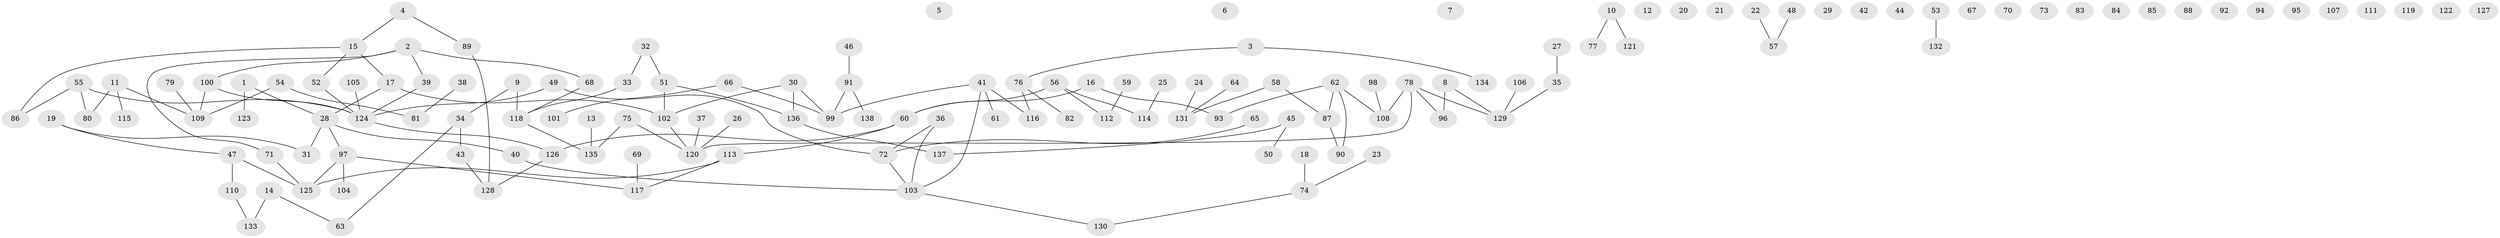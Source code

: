 // Generated by graph-tools (version 1.1) at 2025/39/03/09/25 04:39:45]
// undirected, 138 vertices, 129 edges
graph export_dot {
graph [start="1"]
  node [color=gray90,style=filled];
  1;
  2;
  3;
  4;
  5;
  6;
  7;
  8;
  9;
  10;
  11;
  12;
  13;
  14;
  15;
  16;
  17;
  18;
  19;
  20;
  21;
  22;
  23;
  24;
  25;
  26;
  27;
  28;
  29;
  30;
  31;
  32;
  33;
  34;
  35;
  36;
  37;
  38;
  39;
  40;
  41;
  42;
  43;
  44;
  45;
  46;
  47;
  48;
  49;
  50;
  51;
  52;
  53;
  54;
  55;
  56;
  57;
  58;
  59;
  60;
  61;
  62;
  63;
  64;
  65;
  66;
  67;
  68;
  69;
  70;
  71;
  72;
  73;
  74;
  75;
  76;
  77;
  78;
  79;
  80;
  81;
  82;
  83;
  84;
  85;
  86;
  87;
  88;
  89;
  90;
  91;
  92;
  93;
  94;
  95;
  96;
  97;
  98;
  99;
  100;
  101;
  102;
  103;
  104;
  105;
  106;
  107;
  108;
  109;
  110;
  111;
  112;
  113;
  114;
  115;
  116;
  117;
  118;
  119;
  120;
  121;
  122;
  123;
  124;
  125;
  126;
  127;
  128;
  129;
  130;
  131;
  132;
  133;
  134;
  135;
  136;
  137;
  138;
  1 -- 28;
  1 -- 123;
  2 -- 39;
  2 -- 68;
  2 -- 71;
  2 -- 100;
  3 -- 76;
  3 -- 134;
  4 -- 15;
  4 -- 89;
  8 -- 96;
  8 -- 129;
  9 -- 34;
  9 -- 118;
  10 -- 77;
  10 -- 121;
  11 -- 80;
  11 -- 109;
  11 -- 115;
  13 -- 135;
  14 -- 63;
  14 -- 133;
  15 -- 17;
  15 -- 52;
  15 -- 86;
  16 -- 60;
  16 -- 93;
  17 -- 28;
  17 -- 102;
  18 -- 74;
  19 -- 31;
  19 -- 47;
  22 -- 57;
  23 -- 74;
  24 -- 131;
  25 -- 114;
  26 -- 120;
  27 -- 35;
  28 -- 31;
  28 -- 40;
  28 -- 97;
  30 -- 99;
  30 -- 102;
  30 -- 136;
  32 -- 33;
  32 -- 51;
  33 -- 118;
  34 -- 43;
  34 -- 63;
  35 -- 129;
  36 -- 72;
  36 -- 103;
  37 -- 120;
  38 -- 81;
  39 -- 124;
  40 -- 103;
  41 -- 61;
  41 -- 99;
  41 -- 103;
  41 -- 116;
  43 -- 128;
  45 -- 50;
  45 -- 137;
  46 -- 91;
  47 -- 110;
  47 -- 125;
  48 -- 57;
  49 -- 72;
  49 -- 124;
  51 -- 102;
  51 -- 136;
  52 -- 124;
  53 -- 132;
  54 -- 81;
  54 -- 109;
  55 -- 80;
  55 -- 86;
  55 -- 124;
  56 -- 60;
  56 -- 112;
  56 -- 114;
  58 -- 87;
  58 -- 131;
  59 -- 112;
  60 -- 113;
  60 -- 126;
  62 -- 87;
  62 -- 90;
  62 -- 93;
  62 -- 108;
  64 -- 131;
  65 -- 72;
  66 -- 99;
  66 -- 101;
  68 -- 118;
  69 -- 117;
  71 -- 125;
  72 -- 103;
  74 -- 130;
  75 -- 120;
  75 -- 135;
  76 -- 82;
  76 -- 116;
  78 -- 96;
  78 -- 108;
  78 -- 120;
  78 -- 129;
  79 -- 109;
  87 -- 90;
  89 -- 128;
  91 -- 99;
  91 -- 138;
  97 -- 104;
  97 -- 117;
  97 -- 125;
  98 -- 108;
  100 -- 109;
  100 -- 124;
  102 -- 120;
  103 -- 130;
  105 -- 124;
  106 -- 129;
  110 -- 133;
  113 -- 117;
  113 -- 125;
  118 -- 135;
  124 -- 126;
  126 -- 128;
  136 -- 137;
}
